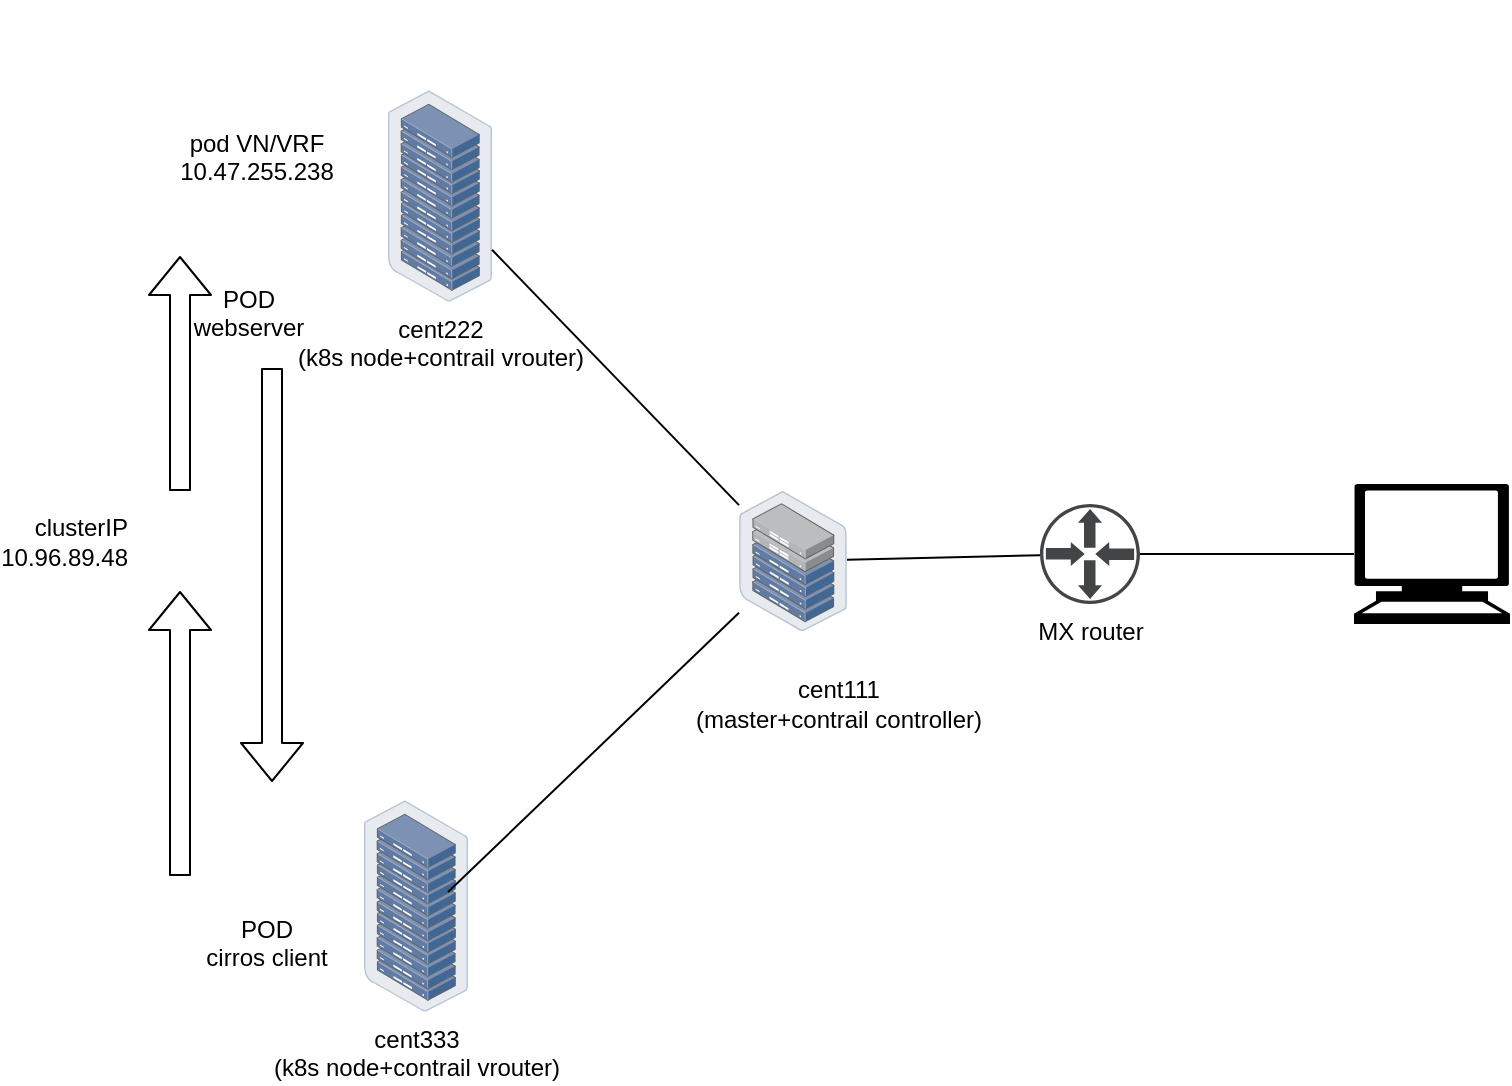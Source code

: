 <mxfile version="10.8.4" type="device"><diagram id="MEAX7VduMV3Xujvfp3zE" name="Page-1"><mxGraphModel dx="1394" dy="715" grid="0" gridSize="10" guides="1" tooltips="1" connect="1" arrows="1" fold="1" page="1" pageScale="1" pageWidth="850" pageHeight="1100" math="0" shadow="0"><root><mxCell id="0"/><mxCell id="1" parent="0"/><mxCell id="9k2xtpESZ65avn1hHL7i-1" value="cent222&lt;br&gt;(k8s node+contrail vrouter)&lt;br&gt;" style="points=[];aspect=fixed;html=1;align=center;shadow=0;dashed=0;image;image=img/lib/allied_telesis/storage/Datacenter_Server_Rack.svg;" parent="1" vertex="1"><mxGeometry x="199" y="163" width="52" height="106" as="geometry"/></mxCell><mxCell id="9k2xtpESZ65avn1hHL7i-2" value="MX router" style="pointerEvents=1;shadow=0;dashed=0;html=1;strokeColor=none;fillColor=#434445;aspect=fixed;labelPosition=center;verticalLabelPosition=bottom;verticalAlign=top;align=center;outlineConnect=0;shape=mxgraph.vvd.physical_upstream_router;" parent="1" vertex="1"><mxGeometry x="525" y="370" width="50" height="50" as="geometry"/></mxCell><mxCell id="9k2xtpESZ65avn1hHL7i-4" value="" style="shape=mxgraph.signs.tech.computer;html=1;fillColor=#000000;strokeColor=none;verticalLabelPosition=bottom;verticalAlign=top;align=center;" parent="1" vertex="1"><mxGeometry x="682" y="360" width="78" height="70" as="geometry"/></mxCell><mxCell id="9k2xtpESZ65avn1hHL7i-6" value="pod VN/VRF&lt;br&gt;10.47.255.238&lt;br&gt;" style="shape=image;html=1;verticalAlign=top;verticalLabelPosition=bottom;labelBackgroundColor=#ffffff;imageAspect=0;aspect=fixed;image=https://cdn1.iconfinder.com/data/icons/hawcons/32/699052-icon-62-document-table-128.png" parent="1" vertex="1"><mxGeometry x="104" y="118" width="58" height="58" as="geometry"/></mxCell><mxCell id="9k2xtpESZ65avn1hHL7i-9" value="" style="points=[];aspect=fixed;html=1;align=center;shadow=0;dashed=0;image;image=img/lib/allied_telesis/storage/Datacenter_Server_Half_Rack_ToR.svg;" parent="1" vertex="1"><mxGeometry x="374.5" y="363.5" width="54" height="70" as="geometry"/></mxCell><mxCell id="9k2xtpESZ65avn1hHL7i-10" style="edgeStyle=none;rounded=0;orthogonalLoop=1;jettySize=auto;html=1;endArrow=none;endFill=0;" parent="1" source="9k2xtpESZ65avn1hHL7i-1" target="9k2xtpESZ65avn1hHL7i-9" edge="1"><mxGeometry relative="1" as="geometry"><mxPoint x="172" y="130.667" as="sourcePoint"/><mxPoint x="289.5" y="204.833" as="targetPoint"/></mxGeometry></mxCell><mxCell id="9k2xtpESZ65avn1hHL7i-11" style="edgeStyle=none;rounded=0;orthogonalLoop=1;jettySize=auto;html=1;endArrow=none;endFill=0;" parent="1" source="9k2xtpESZ65avn1hHL7i-9" target="9k2xtpESZ65avn1hHL7i-2" edge="1"><mxGeometry relative="1" as="geometry"><mxPoint x="211" y="407.222" as="sourcePoint"/><mxPoint x="333.5" y="408.269" as="targetPoint"/></mxGeometry></mxCell><mxCell id="9k2xtpESZ65avn1hHL7i-12" style="edgeStyle=none;rounded=0;orthogonalLoop=1;jettySize=auto;html=1;endArrow=none;endFill=0;entryX=0;entryY=0.5;entryDx=0;entryDy=0;entryPerimeter=0;" parent="1" source="9k2xtpESZ65avn1hHL7i-2" target="9k2xtpESZ65avn1hHL7i-4" edge="1"><mxGeometry relative="1" as="geometry"><mxPoint x="387.5" y="408.026" as="sourcePoint"/><mxPoint x="780" y="405" as="targetPoint"/></mxGeometry></mxCell><mxCell id="9k2xtpESZ65avn1hHL7i-21" value="cent333&lt;br&gt;(k8s node+contrail vrouter)&lt;br&gt;" style="points=[];aspect=fixed;html=1;align=center;shadow=0;dashed=0;image;image=img/lib/allied_telesis/storage/Datacenter_Server_Rack.svg;" parent="1" vertex="1"><mxGeometry x="187" y="518" width="52" height="106" as="geometry"/></mxCell><mxCell id="9k2xtpESZ65avn1hHL7i-22" style="edgeStyle=none;rounded=0;orthogonalLoop=1;jettySize=auto;html=1;endArrow=none;endFill=0;exitX=0.808;exitY=0.434;exitDx=0;exitDy=0;exitPerimeter=0;" parent="1" source="9k2xtpESZ65avn1hHL7i-21" target="9k2xtpESZ65avn1hHL7i-9" edge="1"><mxGeometry relative="1" as="geometry"><mxPoint x="235" y="292.141" as="sourcePoint"/><mxPoint x="384.5" y="390.7" as="targetPoint"/></mxGeometry></mxCell><mxCell id="9k2xtpESZ65avn1hHL7i-24" value="POD&lt;br&gt;webserver" style="shape=image;html=1;verticalAlign=top;verticalLabelPosition=bottom;labelBackgroundColor=#ffffff;imageAspect=0;aspect=fixed;image=https://cdn3.iconfinder.com/data/icons/social-media-2169/24/social_media_social_media_logo_docker-128.png" parent="1" vertex="1"><mxGeometry x="110" y="216" width="38" height="38" as="geometry"/></mxCell><mxCell id="9k2xtpESZ65avn1hHL7i-29" value="POD&lt;br&gt;cirros client&lt;br&gt;" style="shape=image;html=1;verticalAlign=top;verticalLabelPosition=bottom;labelBackgroundColor=#ffffff;imageAspect=0;aspect=fixed;image=https://cdn3.iconfinder.com/data/icons/social-media-2169/24/social_media_social_media_logo_docker-128.png" parent="1" vertex="1"><mxGeometry x="119" y="531" width="38" height="38" as="geometry"/></mxCell><mxCell id="9k2xtpESZ65avn1hHL7i-35" value="cent111&lt;br&gt;(master+contrail controller)&lt;br&gt;" style="text;html=1;strokeColor=none;fillColor=none;align=center;verticalAlign=middle;whiteSpace=wrap;rounded=0;" parent="1" vertex="1"><mxGeometry x="314" y="459.5" width="221" height="20" as="geometry"/></mxCell><mxCell id="k4CMt1xnbXz-aWYws904-2" value="" style="shape=flexArrow;endArrow=classic;html=1;" edge="1" parent="1" source="9k2xtpESZ65avn1hHL7i-18"><mxGeometry width="50" height="50" relative="1" as="geometry"><mxPoint x="95" y="556" as="sourcePoint"/><mxPoint x="95" y="246" as="targetPoint"/></mxGeometry></mxCell><mxCell id="9k2xtpESZ65avn1hHL7i-18" value="clusterIP&lt;br&gt;10.96.89.48&lt;br&gt;" style="shape=image;html=1;verticalAlign=middle;verticalLabelPosition=middle;labelBackgroundColor=#ffffff;imageAspect=0;aspect=fixed;image=https://cdn2.iconfinder.com/data/icons/whcompare-servers-web-hosting/50/dedicated-ip-address-128.png;labelPosition=left;align=right;" parent="1" vertex="1"><mxGeometry x="70" y="363.5" width="50" height="50" as="geometry"/></mxCell><mxCell id="k4CMt1xnbXz-aWYws904-3" value="" style="shape=flexArrow;endArrow=classic;html=1;" edge="1" parent="1" target="9k2xtpESZ65avn1hHL7i-18"><mxGeometry width="50" height="50" relative="1" as="geometry"><mxPoint x="95" y="556" as="sourcePoint"/><mxPoint x="95" y="246" as="targetPoint"/></mxGeometry></mxCell><mxCell id="k4CMt1xnbXz-aWYws904-4" value="" style="shape=flexArrow;endArrow=classic;html=1;" edge="1" parent="1"><mxGeometry width="50" height="50" relative="1" as="geometry"><mxPoint x="141" y="302" as="sourcePoint"/><mxPoint x="141" y="509" as="targetPoint"/></mxGeometry></mxCell></root></mxGraphModel></diagram></mxfile>